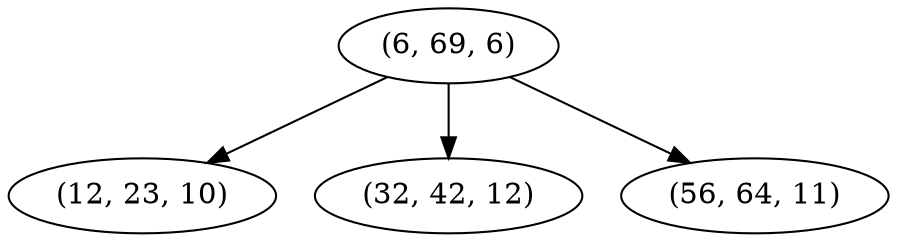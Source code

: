 digraph tree {
    "(6, 69, 6)";
    "(12, 23, 10)";
    "(32, 42, 12)";
    "(56, 64, 11)";
    "(6, 69, 6)" -> "(12, 23, 10)";
    "(6, 69, 6)" -> "(32, 42, 12)";
    "(6, 69, 6)" -> "(56, 64, 11)";
}
